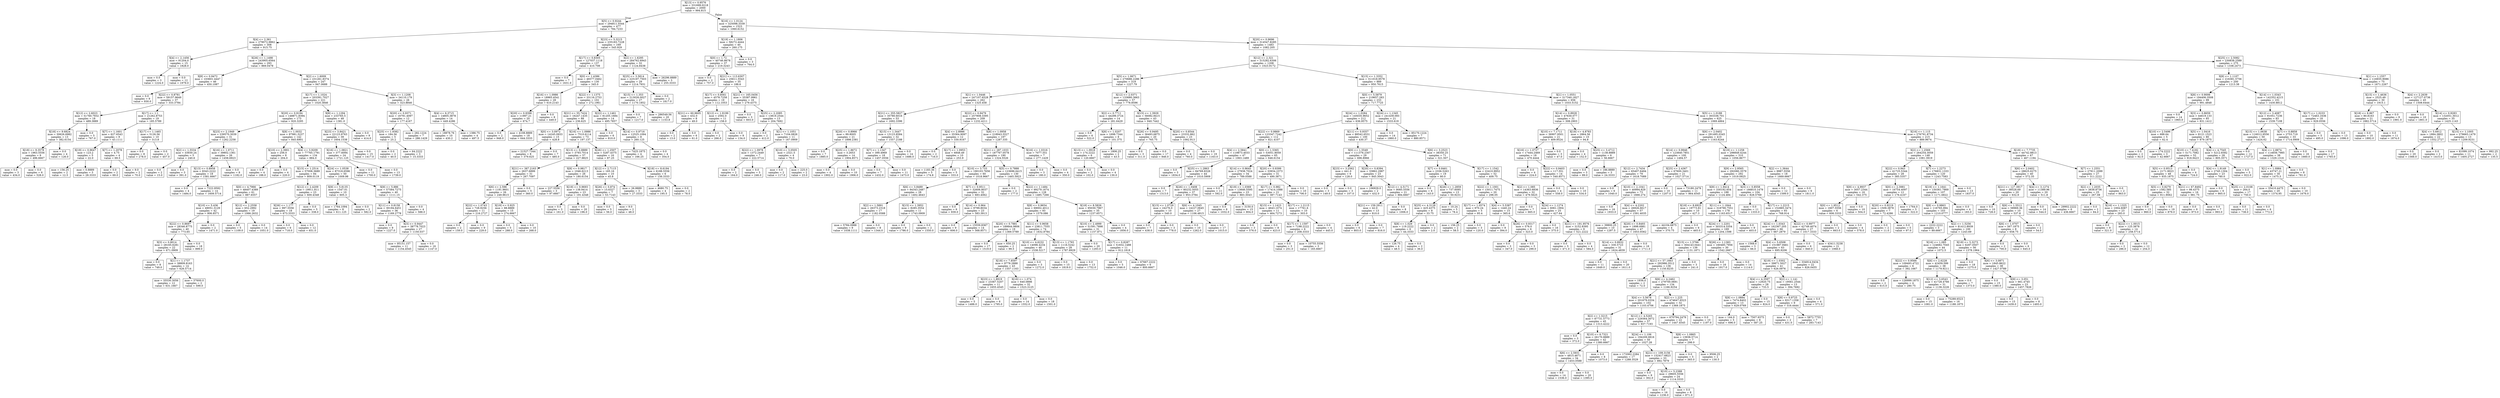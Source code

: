digraph Tree {
node [shape=box] ;
0 [label="X[13] <= 0.9576\nmse = 331699.0218\nsamples = 2000\nvalue = 994.815"] ;
1 [label="X[5] <= 0.9244\nmse = 294811.5544\nsamples = 477\nvalue = 784.7233"] ;
0 -> 1 [labeldistance=2.5, labelangle=45, headlabel="True"] ;
2 [label="X[4] <= 2.361\nmse = 279072.9862\nsamples = 308\nvalue = 915.75"] ;
1 -> 2 ;
3 [label="X[4] <= 2.1456\nmse = 91204.0\nsamples = 15\nvalue = 1828.0"] ;
2 -> 3 ;
4 [label="mse = 0.0\nsamples = 3\nvalue = 1224.0"] ;
3 -> 4 ;
5 [label="mse = 0.0\nsamples = 12\nvalue = 1979.0"] ;
3 -> 5 ;
6 [label="X[26] <= 1.1498\nmse = 243905.6564\nsamples = 293\nvalue = 869.0478"] ;
2 -> 6 ;
7 [label="X[8] <= 0.9472\nmse = 103601.4447\nsamples = 46\nvalue = 450.1087"] ;
6 -> 7 ;
8 [label="mse = 0.0\nsamples = 9\nvalue = 930.0"] ;
7 -> 8 ;
9 [label="X[22] <= 0.8781\nmse = 59157.9649\nsamples = 37\nvalue = 333.3784"] ;
7 -> 9 ;
10 [label="X[12] <= 2.6023\nmse = 51760.7932\nsamples = 18\nvalue = 489.3889"] ;
9 -> 10 ;
11 [label="X[18] <= 9.6824\nmse = 30626.6982\nsamples = 13\nvalue = 382.6154"] ;
10 -> 11 ;
12 [label="X[18] <= 9.3578\nmse = 1963.5556\nsamples = 9\nvalue = 496.6667"] ;
11 -> 12 ;
13 [label="mse = 0.0\nsamples = 3\nvalue = 434.0"] ;
12 -> 13 ;
14 [label="mse = 0.0\nsamples = 6\nvalue = 528.0"] ;
12 -> 14 ;
15 [label="mse = 0.0\nsamples = 4\nvalue = 126.0"] ;
11 -> 15 ;
16 [label="mse = 0.0\nsamples = 5\nvalue = 767.0"] ;
10 -> 16 ;
17 [label="X[17] <= 1.1\nmse = 21262.8753\nsamples = 19\nvalue = 185.5789"] ;
9 -> 17 ;
18 [label="X[7] <= 1.1601\nmse = 627.6543\nsamples = 9\nvalue = 43.1111"] ;
17 -> 18 ;
19 [label="X[19] <= 0.9647\nmse = 123.2\nsamples = 5\nvalue = 22.0"] ;
18 -> 19 ;
20 [label="mse = 156.25\nsamples = 2\nvalue = 12.5"] ;
19 -> 20 ;
21 [label="mse = 0.8889\nsamples = 3\nvalue = 28.3333"] ;
19 -> 21 ;
22 [label="X[7] <= 1.2078\nmse = 4.75\nsamples = 4\nvalue = 69.5"] ;
18 -> 22 ;
23 [label="mse = 0.0\nsamples = 2\nvalue = 69.0"] ;
22 -> 23 ;
24 [label="mse = 9.0\nsamples = 2\nvalue = 70.0"] ;
22 -> 24 ;
25 [label="X[17] <= 1.1465\nmse = 5126.56\nsamples = 10\nvalue = 313.8"] ;
17 -> 25 ;
26 [label="mse = 0.0\nsamples = 8\nvalue = 278.0"] ;
25 -> 26 ;
27 [label="mse = 0.0\nsamples = 2\nvalue = 457.0"] ;
25 -> 27 ;
28 [label="X[2] <= 1.6009\nmse = 231261.8374\nsamples = 247\nvalue = 947.0688"] ;
6 -> 28 ;
29 [label="X[17] <= 1.1024\nmse = 203391.7027\nsamples = 221\nvalue = 1020.3846"] ;
28 -> 29 ;
30 [label="X[20] <= 0.9194\nmse = 148871.8394\nsamples = 173\nvalue = 920.3295"] ;
29 -> 30 ;
31 [label="X[23] <= 2.1949\nmse = 239570.3039\nsamples = 31\nvalue = 1262.2258"] ;
30 -> 31 ;
32 [label="X[2] <= 1.5534\nmse = 33930.24\nsamples = 5\nvalue = 240.6"] ;
31 -> 32 ;
33 [label="mse = 0.0\nsamples = 2\nvalue = 15.0"] ;
32 -> 33 ;
34 [label="mse = 0.0\nsamples = 3\nvalue = 391.0"] ;
32 -> 34 ;
35 [label="X[16] <= 1.0711\nmse = 39802.1361\nsamples = 26\nvalue = 1458.6923"] ;
31 -> 35 ;
36 [label="X[13] <= 0.8958\nmse = 8343.2222\nsamples = 18\nvalue = 1581.6667"] ;
35 -> 36 ;
37 [label="mse = 0.0\nsamples = 4\nvalue = 1484.0"] ;
36 -> 37 ;
38 [label="mse = 7222.9592\nsamples = 14\nvalue = 1609.5714"] ;
36 -> 38 ;
39 [label="mse = 0.0\nsamples = 8\nvalue = 1182.0"] ;
35 -> 39 ;
40 [label="X[8] <= 1.0032\nmse = 97981.5237\nsamples = 142\nvalue = 845.6901"] ;
30 -> 40 ;
41 [label="X[10] <= 2.3901\nmse = 256.0\nsamples = 8\nvalue = 204.0"] ;
40 -> 41 ;
42 [label="mse = 0.0\nsamples = 4\nvalue = 188.0"] ;
41 -> 42 ;
43 [label="mse = 0.0\nsamples = 4\nvalue = 220.0"] ;
41 -> 43 ;
44 [label="X[4] <= 3.9209\nmse = 77765.1791\nsamples = 134\nvalue = 884.0"] ;
40 -> 44 ;
45 [label="X[15] <= 1.2514\nmse = 57008.3689\nsamples = 84\nvalue = 809.0119"] ;
44 -> 45 ;
46 [label="X[0] <= 4.7966\nmse = 48407.4389\nsamples = 61\nvalue = 887.6557"] ;
45 -> 46 ;
47 [label="X[10] <= 5.436\nmse = 49051.3129\nsamples = 42\nvalue = 806.8571"] ;
46 -> 47 ;
48 [label="X[22] <= 0.8697\nmse = 28346.8775\nsamples = 40\nvalue = 773.65"] ;
47 -> 48 ;
49 [label="X[3] <= 0.8014\nmse = 28165.6281\nsamples = 22\nvalue = 671.0909"] ;
48 -> 49 ;
50 [label="mse = 0.0\nsamples = 8\nvalue = 749.0"] ;
49 -> 50 ;
51 [label="X[1] <= 1.1737\nmse = 38809.8163\nsamples = 14\nvalue = 626.5714"] ;
49 -> 51 ;
52 [label="mse = 35530.3056\nsamples = 12\nvalue = 631.1667"] ;
51 -> 52 ;
53 [label="mse = 57600.0\nsamples = 2\nvalue = 599.0"] ;
51 -> 53 ;
54 [label="mse = 0.0\nsamples = 18\nvalue = 899.0"] ;
48 -> 54 ;
55 [label="mse = 0.0\nsamples = 2\nvalue = 1471.0"] ;
47 -> 55 ;
56 [label="X[12] <= 2.2558\nmse = 652.2992\nsamples = 19\nvalue = 1066.2632"] ;
46 -> 56 ;
57 [label="mse = 0.0\nsamples = 5\nvalue = 1109.0"] ;
56 -> 57 ;
58 [label="mse = 0.0\nsamples = 14\nvalue = 1051.0"] ;
56 -> 58 ;
59 [label="X[12] <= 2.4209\nmse = 19911.811\nsamples = 23\nvalue = 600.4348"] ;
45 -> 59 ;
60 [label="X[26] <= 1.177\nmse = 997.5556\nsamples = 18\nvalue = 673.3333"] ;
59 -> 60 ;
61 [label="mse = 0.0\nsamples = 6\nvalue = 718.0"] ;
60 -> 61 ;
62 [label="mse = 0.0\nsamples = 12\nvalue = 651.0"] ;
60 -> 62 ;
63 [label="mse = 0.0\nsamples = 5\nvalue = 338.0"] ;
59 -> 63 ;
64 [label="X[24] <= 1.0538\nmse = 87318.6596\nsamples = 50\nvalue = 1009.98"] ;
44 -> 64 ;
65 [label="X[9] <= 5.8135\nmse = 1547.01\nsamples = 10\nvalue = 605.3"] ;
64 -> 65 ;
66 [label="mse = 1764.1094\nsamples = 8\nvalue = 611.125"] ;
65 -> 66 ;
67 [label="mse = 0.0\nsamples = 2\nvalue = 582.0"] ;
65 -> 67 ;
68 [label="X[9] <= 5.886\nmse = 57584.7275\nsamples = 40\nvalue = 1111.15"] ;
64 -> 68 ;
69 [label="X[11] <= 0.8158\nmse = 30194.6451\nsamples = 36\nvalue = 1169.2778"] ;
68 -> 69 ;
70 [label="mse = 0.0\nsamples = 9\nvalue = 1227.0"] ;
69 -> 70 ;
71 [label="X[3] <= 0.9447\nmse = 38778.7023\nsamples = 27\nvalue = 1150.037"] ;
69 -> 71 ;
72 [label="mse = 95151.157\nsamples = 11\nvalue = 1154.4545"] ;
71 -> 72 ;
73 [label="mse = 0.0\nsamples = 16\nvalue = 1147.0"] ;
71 -> 73 ;
74 [label="mse = 0.0\nsamples = 4\nvalue = 588.0"] ;
68 -> 74 ;
75 [label="X[8] <= 1.1294\nmse = 233765.5\nsamples = 48\nvalue = 1381.0"] ;
29 -> 75 ;
76 [label="X[23] <= 3.8421\nmse = 22123.9763\nsamples = 39\nvalue = 1604.1538"] ;
75 -> 76 ;
77 [label="X[16] <= 1.0821\nmse = 377.6094\nsamples = 24\nvalue = 1721.125"] ;
76 -> 77 ;
78 [label="mse = 0.0\nsamples = 11\nvalue = 1700.0"] ;
77 -> 78 ;
79 [label="mse = 0.0\nsamples = 13\nvalue = 1739.0"] ;
77 -> 79 ;
80 [label="mse = 0.0\nsamples = 15\nvalue = 1417.0"] ;
76 -> 80 ;
81 [label="mse = 0.0\nsamples = 9\nvalue = 414.0"] ;
75 -> 81 ;
82 [label="X[3] <= 1.1208\nmse = 34110.179\nsamples = 26\nvalue = 323.8846"] ;
28 -> 82 ;
83 [label="X[20] <= 0.9371\nmse = 16791.4097\nsamples = 12\nvalue = 177.4167"] ;
82 -> 83 ;
84 [label="X[25] <= 1.9382\nmse = 184.56\nsamples = 5\nvalue = 25.2"] ;
83 -> 84 ;
85 [label="mse = 0.0\nsamples = 2\nvalue = 40.0"] ;
84 -> 85 ;
86 [label="mse = 64.2222\nsamples = 3\nvalue = 15.3333"] ;
84 -> 86 ;
87 [label="mse = 282.1224\nsamples = 7\nvalue = 286.1429"] ;
83 -> 87 ;
88 [label="X[4] <= 6.3715\nmse = 14805.3878\nsamples = 14\nvalue = 449.4286"] ;
82 -> 88 ;
89 [label="mse = 18878.76\nsamples = 10\nvalue = 430.2"] ;
88 -> 89 ;
90 [label="mse = 1386.75\nsamples = 4\nvalue = 497.5"] ;
88 -> 90 ;
91 [label="X[23] <= 5.3215\nmse = 235183.7228\nsamples = 169\nvalue = 545.929"] ;
1 -> 91 ;
92 [label="X[17] <= 0.8305\nmse = 127037.1118\nsamples = 137\nvalue = 410.708"] ;
91 -> 92 ;
93 [label="mse = 0.0\nsamples = 7\nvalue = 1631.0"] ;
92 -> 93 ;
94 [label="X[0] <= 1.4386\nmse = 49377.0462\nsamples = 130\nvalue = 345.0"] ;
92 -> 94 ;
95 [label="X[16] <= 1.0986\nmse = 18965.4541\nsamples = 28\nvalue = 610.2143"] ;
94 -> 95 ;
96 [label="X[20] <= 0.9396\nmse = 11997.21\nsamples = 20\nvalue = 674.7"] ;
95 -> 96 ;
97 [label="mse = 0.0\nsamples = 2\nvalue = 948.0"] ;
96 -> 97 ;
98 [label="mse = 4108.8889\nsamples = 18\nvalue = 644.3333"] ;
96 -> 98 ;
99 [label="mse = 0.0\nsamples = 8\nvalue = 449.0"] ;
95 -> 99 ;
100 [label="X[22] <= 1.1375\nmse = 33116.2753\nsamples = 102\nvalue = 272.1961"] ;
94 -> 100 ;
101 [label="X[21] <= 55.7424\nmse = 16247.1435\nsamples = 88\nvalue = 236.625"] ;
100 -> 101 ;
102 [label="X[0] <= 3.0972\nmse = 14245.0933\nsamples = 15\nvalue = 428.8"] ;
101 -> 102 ;
103 [label="mse = 21527.7344\nsamples = 8\nvalue = 379.625"] ;
102 -> 103 ;
104 [label="mse = 0.0\nsamples = 7\nvalue = 485.0"] ;
102 -> 104 ;
105 [label="X[16] <= 1.0986\nmse = 7510.6114\nsamples = 73\nvalue = 197.137"] ;
101 -> 105 ;
106 [label="X[13] <= 0.8889\nmse = 3793.7014\nsamples = 57\nvalue = 227.9825"] ;
105 -> 106 ;
107 [label="X[21] <= 387.2163\nmse = 2637.6899\nsamples = 31\nvalue = 267.7097"] ;
106 -> 107 ;
108 [label="X[6] <= 2.596\nmse = 1191.9601\nsamples = 26\nvalue = 249.9615"] ;
107 -> 108 ;
109 [label="X[22] <= 1.0743\nmse = 728.9256\nsamples = 11\nvalue = 216.2727"] ;
108 -> 109 ;
110 [label="mse = 0.0\nsamples = 2\nvalue = 159.0"] ;
109 -> 110 ;
111 [label="mse = 0.0\nsamples = 9\nvalue = 229.0"] ;
109 -> 111 ;
112 [label="X[19] <= 0.925\nmse = 88.8889\nsamples = 15\nvalue = 274.6667"] ;
108 -> 112 ;
113 [label="mse = 0.0\nsamples = 5\nvalue = 288.0"] ;
112 -> 113 ;
114 [label="mse = 0.0\nsamples = 10\nvalue = 268.0"] ;
112 -> 114 ;
115 [label="mse = 0.0\nsamples = 5\nvalue = 360.0"] ;
107 -> 115 ;
116 [label="X[8] <= 0.9817\nmse = 1046.6213\nsamples = 26\nvalue = 180.6154"] ;
106 -> 116 ;
117 [label="mse = 227.5556\nsamples = 3\nvalue = 97.6667"] ;
116 -> 117 ;
118 [label="X[19] <= 0.9693\nmse = 138.9414\nsamples = 23\nvalue = 191.4348"] ;
116 -> 118 ;
119 [label="mse = 0.0\nsamples = 3\nvalue = 161.0"] ;
118 -> 119 ;
120 [label="mse = 0.0\nsamples = 20\nvalue = 196.0"] ;
118 -> 120 ;
121 [label="X[26] <= 1.2507\nmse = 5287.4375\nsamples = 16\nvalue = 87.25"] ;
105 -> 121 ;
122 [label="X[12] <= 2.7115\nmse = 165.16\nsamples = 10\nvalue = 45.8"] ;
121 -> 122 ;
123 [label="X[26] <= 0.874\nmse = 15.6327\nsamples = 7\nvalue = 53.7143"] ;
122 -> 123 ;
124 [label="mse = 0.0\nsamples = 5\nvalue = 56.0"] ;
123 -> 124 ;
125 [label="mse = 9.0\nsamples = 2\nvalue = 48.0"] ;
123 -> 125 ;
126 [label="mse = 26.8889\nsamples = 3\nvalue = 27.3333"] ;
122 -> 126 ;
127 [label="X[18] <= 8.6194\nmse = 6188.5556\nsamples = 6\nvalue = 156.3333"] ;
121 -> 127 ;
128 [label="mse = 4680.75\nsamples = 4\nvalue = 195.5"] ;
127 -> 128 ;
129 [label="mse = 0.0\nsamples = 2\nvalue = 78.0"] ;
127 -> 129 ;
130 [label="X[22] <= 1.1461\nmse = 81205.1684\nsamples = 14\nvalue = 495.7857"] ;
100 -> 130 ;
131 [label="mse = 0.0\nsamples = 6\nvalue = 810.0"] ;
130 -> 131 ;
132 [label="X[14] <= 0.9716\nmse = 12525.1094\nsamples = 8\nvalue = 260.125"] ;
130 -> 132 ;
133 [label="mse = 7425.1875\nsamples = 4\nvalue = 166.25"] ;
132 -> 133 ;
134 [label="mse = 0.0\nsamples = 4\nvalue = 354.0"] ;
132 -> 134 ;
135 [label="X[2] <= 1.6295\nmse = 284762.6943\nsamples = 32\nvalue = 1124.8438"] ;
91 -> 135 ;
136 [label="X[25] <= 3.5814\nmse = 225197.7503\nsamples = 29\nvalue = 1214.7931"] ;
135 -> 136 ;
137 [label="X[15] <= 1.353\nmse = 213026.0027\nsamples = 27\nvalue = 1170.1852"] ;
136 -> 137 ;
138 [label="mse = 0.0\nsamples = 7\nvalue = 1217.0"] ;
137 -> 138 ;
139 [label="mse = 286549.56\nsamples = 20\nvalue = 1153.8"] ;
137 -> 139 ;
140 [label="mse = 0.0\nsamples = 2\nvalue = 1817.0"] ;
136 -> 140 ;
141 [label="mse = 26296.8889\nsamples = 3\nvalue = 255.3333"] ;
135 -> 141 ;
142 [label="X[16] <= 1.0124\nmse = 325098.3339\nsamples = 1523\nvalue = 1060.6152"] ;
0 -> 142 [labeldistance=2.5, labelangle=-45, headlabel="False"] ;
143 [label="X[19] <= 1.1806\nmse = 58272.4444\nsamples = 40\nvalue = 260.175"] ;
142 -> 143 ;
144 [label="X[0] <= 1.72\nmse = 40746.8678\nsamples = 37\nvalue = 219.3243"] ;
143 -> 144 ;
145 [label="mse = 0.0\nsamples = 2\nvalue = 757.0"] ;
144 -> 145 ;
146 [label="X[21] <= 113.6307\nmse = 25611.5543\nsamples = 35\nvalue = 188.6"] ;
144 -> 146 ;
147 [label="X[17] <= 0.8561\nmse = 4578.7258\nsamples = 19\nvalue = 112.1053"] ;
146 -> 147 ;
148 [label="X[21] <= 60.9605\nmse = 432.0\nsamples = 8\nvalue = 49.0"] ;
147 -> 148 ;
149 [label="mse = 0.0\nsamples = 2\nvalue = 13.0"] ;
148 -> 149 ;
150 [label="mse = 0.0\nsamples = 6\nvalue = 61.0"] ;
148 -> 150 ;
151 [label="X[12] <= 1.9199\nmse = 2592.0\nsamples = 11\nvalue = 158.0"] ;
147 -> 151 ;
152 [label="mse = 0.0\nsamples = 2\nvalue = 266.0"] ;
151 -> 152 ;
153 [label="mse = 0.0\nsamples = 9\nvalue = 134.0"] ;
151 -> 153 ;
154 [label="X[21] <= 165.0456\nmse = 35387.9961\nsamples = 16\nvalue = 279.4375"] ;
146 -> 154 ;
155 [label="mse = 0.0\nsamples = 3\nvalue = 603.0"] ;
154 -> 155 ;
156 [label="X[25] <= 2.2085\nmse = 13819.2544\nsamples = 13\nvalue = 204.7692"] ;
154 -> 156 ;
157 [label="mse = 0.0\nsamples = 2\nvalue = 412.0"] ;
156 -> 157 ;
158 [label="X[1] <= 1.1051\nmse = 7104.0826\nsamples = 11\nvalue = 167.0909"] ;
156 -> 158 ;
159 [label="X[22] <= 1.0978\nmse = 1372.2449\nsamples = 7\nvalue = 222.5714"] ;
158 -> 159 ;
160 [label="mse = 0.0\nsamples = 2\nvalue = 164.0"] ;
159 -> 160 ;
161 [label="mse = 0.0\nsamples = 5\nvalue = 246.0"] ;
159 -> 161 ;
162 [label="X[10] <= 3.0505\nmse = 2321.5\nsamples = 4\nvalue = 70.0"] ;
158 -> 162 ;
163 [label="mse = 0.0\nsamples = 2\nvalue = 117.0"] ;
162 -> 163 ;
164 [label="mse = 225.0\nsamples = 2\nvalue = 23.0"] ;
162 -> 164 ;
165 [label="mse = 0.0\nsamples = 3\nvalue = 764.0"] ;
143 -> 165 ;
166 [label="X[20] <= 0.9696\nmse = 314547.8285\nsamples = 1483\nvalue = 1082.205"] ;
142 -> 166 ;
167 [label="X[12] <= 2.321\nmse = 315282.6306\nsamples = 1208\nvalue = 1023.9172"] ;
166 -> 167 ;
168 [label="X[5] <= 1.0671\nmse = 270686.2286\nsamples = 319\nvalue = 1227.79"] ;
167 -> 168 ;
169 [label="X[1] <= 1.0446\nmse = 247107.6528\nsamples = 262\nvalue = 1325.458"] ;
168 -> 169 ;
170 [label="X[21] <= 355.5827\nmse = 35780.6016\nsamples = 53\nvalue = 1692.3396"] ;
169 -> 170 ;
171 [label="X[20] <= 0.8966\nmse = 89.8005\nsamples = 21\nvalue = 1898.2381"] ;
170 -> 171 ;
172 [label="mse = 0.0\nsamples = 7\nvalue = 1885.0"] ;
171 -> 172 ;
173 [label="X[25] <= 1.8672\nmse = 3.2653\nsamples = 14\nvalue = 1904.8571"] ;
171 -> 173 ;
174 [label="mse = 0.0\nsamples = 4\nvalue = 1902.0"] ;
173 -> 174 ;
175 [label="mse = 0.0\nsamples = 10\nvalue = 1906.0"] ;
173 -> 175 ;
176 [label="X[15] <= 1.3447\nmse = 13123.8584\nsamples = 32\nvalue = 1557.2188"] ;
170 -> 176 ;
177 [label="X[7] <= 1.1347\nmse = 399.4969\nsamples = 18\nvalue = 1457.0556"] ;
176 -> 177 ;
178 [label="mse = 0.0\nsamples = 7\nvalue = 1432.0"] ;
177 -> 178 ;
179 [label="mse = 0.0\nsamples = 11\nvalue = 1473.0"] ;
177 -> 179 ;
180 [label="mse = 0.0\nsamples = 14\nvalue = 1686.0"] ;
176 -> 180 ;
181 [label="X[22] <= 0.9479\nmse = 257908.3395\nsamples = 209\nvalue = 1232.4211"] ;
169 -> 181 ;
182 [label="X[4] <= 2.8986\nmse = 35364.9097\nsamples = 12\nvalue = 330.9167"] ;
181 -> 182 ;
183 [label="mse = 0.0\nsamples = 2\nvalue = 716.0"] ;
182 -> 183 ;
184 [label="X[17] <= 1.0953\nmse = 6848.49\nsamples = 10\nvalue = 253.9"] ;
182 -> 184 ;
185 [label="mse = 1183.36\nsamples = 5\nvalue = 174.8"] ;
184 -> 185 ;
186 [label="mse = 0.0\nsamples = 5\nvalue = 333.0"] ;
184 -> 186 ;
187 [label="X[8] <= 1.0958\nmse = 218943.5527\nsamples = 197\nvalue = 1287.335"] ;
181 -> 187 ;
188 [label="X[21] <= 287.1033\nmse = 187767.0578\nsamples = 190\nvalue = 1324.5526"] ;
187 -> 188 ;
189 [label="X[10] <= 3.733\nmse = 190103.7656\nsamples = 60\nvalue = 1018.9667"] ;
188 -> 189 ;
190 [label="X[6] <= 3.8489\nmse = 94343.2487\nsamples = 28\nvalue = 1402.4643"] ;
189 -> 190 ;
191 [label="X[2] <= 1.5891\nmse = 26373.2318\nsamples = 17\nvalue = 1182.0588"] ;
190 -> 191 ;
192 [label="mse = 5784.0988\nsamples = 9\nvalue = 1038.1111"] ;
191 -> 192 ;
193 [label="mse = 0.0\nsamples = 8\nvalue = 1344.0"] ;
191 -> 193 ;
194 [label="X[15] <= 1.3952\nmse = 8285.3554\nsamples = 11\nvalue = 1743.0909"] ;
190 -> 194 ;
195 [label="mse = 0.0\nsamples = 9\nvalue = 1786.0"] ;
194 -> 195 ;
196 [label="mse = 0.0\nsamples = 2\nvalue = 1550.0"] ;
194 -> 196 ;
197 [label="X[7] <= 0.9511\nmse = 32606.8037\nsamples = 32\nvalue = 683.4062"] ;
189 -> 197 ;
198 [label="mse = 0.0\nsamples = 9\nvalue = 939.0"] ;
197 -> 198 ;
199 [label="X[14] <= 0.964\nmse = 9799.8034\nsamples = 23\nvalue = 583.3913"] ;
197 -> 199 ;
200 [label="mse = 0.0\nsamples = 9\nvalue = 606.0"] ;
199 -> 200 ;
201 [label="mse = 15559.8367\nsamples = 14\nvalue = 568.8571"] ;
199 -> 201 ;
202 [label="X[5] <= 0.7888\nmse = 123696.6415\nsamples = 130\nvalue = 1465.5923"] ;
188 -> 202 ;
203 [label="mse = 0.0\nsamples = 2\nvalue = 177.0"] ;
202 -> 203 ;
204 [label="X[22] <= 1.1484\nmse = 99279.1674\nsamples = 128\nvalue = 1485.7266"] ;
202 -> 204 ;
205 [label="X[8] <= 0.9654\nmse = 69002.4012\nsamples = 93\nvalue = 1579.086"] ;
204 -> 205 ;
206 [label="X[20] <= 0.7881\nmse = 189844.9806\nsamples = 19\nvalue = 1369.5789"] ;
205 -> 206 ;
207 [label="mse = 0.0\nsamples = 17\nvalue = 1519.0"] ;
206 -> 207 ;
208 [label="mse = 650.25\nsamples = 2\nvalue = 99.5"] ;
206 -> 208 ;
209 [label="X[11] <= 0.9658\nmse = 23811.7555\nsamples = 74\nvalue = 1632.8784"] ;
205 -> 209 ;
210 [label="X[10] <= 4.6232\nmse = 14096.4234\nsamples = 46\nvalue = 1538.5217"] ;
209 -> 210 ;
211 [label="X[18] <= 7.8597\nmse = 9778.2888\nsamples = 43\nvalue = 1557.1163"] ;
210 -> 211 ;
212 [label="X[23] <= 1.8919\nmse = 23367.5207\nsamples = 11\nvalue = 1655.4545"] ;
211 -> 212 ;
213 [label="mse = 0.0\nsamples = 5\nvalue = 1488.0"] ;
212 -> 213 ;
214 [label="mse = 0.0\nsamples = 6\nvalue = 1795.0"] ;
212 -> 214 ;
215 [label="X[16] <= 1.074\nmse = 640.0898\nsamples = 32\nvalue = 1523.3125"] ;
211 -> 215 ;
216 [label="mse = 0.0\nsamples = 14\nvalue = 1552.0"] ;
215 -> 216 ;
217 [label="mse = 0.0\nsamples = 18\nvalue = 1501.0"] ;
215 -> 217 ;
218 [label="mse = 0.0\nsamples = 3\nvalue = 1272.0"] ;
210 -> 218 ;
219 [label="X[13] <= 1.1793\nmse = 1116.5242\nsamples = 28\nvalue = 1787.8929"] ;
209 -> 219 ;
220 [label="mse = 0.0\nsamples = 15\nvalue = 1819.0"] ;
219 -> 220 ;
221 [label="mse = 0.0\nsamples = 13\nvalue = 1752.0"] ;
219 -> 221 ;
222 [label="X[18] <= 8.5826\nmse = 95030.7967\nsamples = 35\nvalue = 1237.6571"] ;
204 -> 222 ;
223 [label="X[10] <= 2.4999\nmse = 51591.7898\nsamples = 31\nvalue = 1157.871"] ;
222 -> 223 ;
224 [label="mse = 0.0\nsamples = 20\nvalue = 1293.0"] ;
223 -> 224 ;
225 [label="X[17] <= 0.8287\nmse = 51832.1488\nsamples = 11\nvalue = 912.1818"] ;
223 -> 225 ;
226 [label="mse = 0.0\nsamples = 5\nvalue = 1046.0"] ;
225 -> 226 ;
227 [label="mse = 67667.2222\nsamples = 6\nvalue = 800.6667"] ;
225 -> 227 ;
228 [label="mse = 0.0\nsamples = 4\nvalue = 1856.0"] ;
222 -> 228 ;
229 [label="X[16] <= 1.0316\nmse = 7077.551\nsamples = 7\nvalue = 277.1429"] ;
187 -> 229 ;
230 [label="mse = 0.0\nsamples = 3\nvalue = 180.0"] ;
229 -> 230 ;
231 [label="mse = 0.0\nsamples = 4\nvalue = 350.0"] ;
229 -> 231 ;
232 [label="X[12] <= 2.0371\nmse = 133680.3663\nsamples = 57\nvalue = 778.8596"] ;
168 -> 232 ;
233 [label="X[2] <= 0.7711\nmse = 44299.3724\nsamples = 14\nvalue = 281.6429"] ;
232 -> 233 ;
234 [label="mse = 0.0\nsamples = 6\nvalue = 522.0"] ;
233 -> 234 ;
235 [label="X[8] <= 1.0207\nmse = 1698.7344\nsamples = 8\nvalue = 101.375"] ;
233 -> 235 ;
236 [label="X[13] <= 1.0918\nmse = 174.2222\nsamples = 6\nvalue = 120.6667"] ;
235 -> 236 ;
237 [label="mse = 0.0\nsamples = 2\nvalue = 102.0"] ;
236 -> 237 ;
238 [label="mse = 0.0\nsamples = 4\nvalue = 130.0"] ;
236 -> 238 ;
239 [label="mse = 1806.25\nsamples = 2\nvalue = 43.5"] ;
235 -> 239 ;
240 [label="X[15] <= 1.3929\nmse = 56082.8415\nsamples = 43\nvalue = 940.7442"] ;
232 -> 240 ;
241 [label="X[26] <= 0.9495\nmse = 36493.6875\nsamples = 20\nvalue = 765.75"] ;
240 -> 241 ;
242 [label="mse = 0.0\nsamples = 3\nvalue = 311.0"] ;
241 -> 242 ;
243 [label="mse = 0.0\nsamples = 17\nvalue = 846.0"] ;
241 -> 243 ;
244 [label="X[20] <= 0.8544\nmse = 23332.862\nsamples = 23\nvalue = 1092.913"] ;
240 -> 244 ;
245 [label="mse = 0.0\nsamples = 4\nvalue = 760.0"] ;
244 -> 245 ;
246 [label="mse = 0.0\nsamples = 19\nvalue = 1163.0"] ;
244 -> 246 ;
247 [label="X[15] <= 1.3352\nmse = 311018.9578\nsamples = 889\nvalue = 950.7615"] ;
167 -> 247 ;
248 [label="X[0] <= 5.5879\nmse = 219657.283\nsamples = 233\nvalue = 717.7725"] ;
247 -> 248 ;
249 [label="X[24] <= 1.0284\nmse = 145035.9652\nsamples = 212\nvalue = 636.9575"] ;
248 -> 249 ;
250 [label="X[22] <= 0.9869\nmse = 123347.7242\nsamples = 112\nvalue = 821.4107"] ;
249 -> 250 ;
251 [label="X[4] <= 2.5841\nmse = 119873.4033\nsamples = 47\nvalue = 1063.1489"] ;
250 -> 251 ;
252 [label="mse = 0.0\nsamples = 3\nvalue = 1834.0"] ;
251 -> 252 ;
253 [label="X[25] <= 1.2863\nmse = 84769.8326\nsamples = 44\nvalue = 1010.5909"] ;
251 -> 253 ;
254 [label="mse = 0.0\nsamples = 7\nvalue = 1313.0"] ;
253 -> 254 ;
255 [label="X[26] <= 1.0408\nmse = 80232.5055\nsamples = 37\nvalue = 953.3784"] ;
253 -> 255 ;
256 [label="X[15] <= 1.0729\nmse = 24276.0\nsamples = 10\nvalue = 540.0"] ;
255 -> 256 ;
257 [label="mse = 0.0\nsamples = 7\nvalue = 438.0"] ;
256 -> 257 ;
258 [label="mse = 0.0\nsamples = 3\nvalue = 778.0"] ;
256 -> 258 ;
259 [label="X[6] <= 4.1045\nmse = 14227.0645\nsamples = 27\nvalue = 1106.4815"] ;
255 -> 259 ;
260 [label="mse = 0.0\nsamples = 10\nvalue = 1262.0"] ;
259 -> 260 ;
261 [label="mse = 0.0\nsamples = 17\nvalue = 1015.0"] ;
259 -> 261 ;
262 [label="X[0] <= 1.5365\nmse = 53051.8059\nsamples = 65\nvalue = 646.6154"] ;
250 -> 262 ;
263 [label="X[14] <= 0.9645\nmse = 27938.7024\nsamples = 34\nvalue = 789.0588"] ;
262 -> 263 ;
264 [label="mse = 0.0\nsamples = 11\nvalue = 592.0"] ;
263 -> 264 ;
265 [label="X[19] <= 1.0369\nmse = 13846.5595\nsamples = 23\nvalue = 883.3043"] ;
263 -> 265 ;
266 [label="mse = 0.0\nsamples = 8\nvalue = 1032.0"] ;
265 -> 266 ;
267 [label="mse = 3150.0\nsamples = 15\nvalue = 804.0"] ;
265 -> 267 ;
268 [label="X[20] <= 0.9399\nmse = 33934.2373\nsamples = 31\nvalue = 490.3871"] ;
262 -> 268 ;
269 [label="X[17] <= 0.982\nmse = 17414.1088\nsamples = 21\nvalue = 387.7143"] ;
268 -> 269 ;
270 [label="X[15] <= 1.1423\nmse = 4643.1074\nsamples = 11\nvalue = 464.7273"] ;
269 -> 270 ;
271 [label="mse = 0.0\nsamples = 3\nvalue = 576.0"] ;
270 -> 271 ;
272 [label="mse = 0.0\nsamples = 8\nvalue = 423.0"] ;
270 -> 272 ;
273 [label="X[17] <= 1.2115\nmse = 17761.6\nsamples = 10\nvalue = 303.0"] ;
269 -> 273 ;
274 [label="X[17] <= 1.1597\nmse = 7198.2222\nsamples = 6\nvalue = 208.3333"] ;
273 -> 274 ;
275 [label="mse = 0.0\nsamples = 3\nvalue = 251.0"] ;
274 -> 275 ;
276 [label="mse = 10755.5556\nsamples = 3\nvalue = 165.6667"] ;
274 -> 276 ;
277 [label="mse = 0.0\nsamples = 4\nvalue = 445.0"] ;
273 -> 277 ;
278 [label="mse = 0.0\nsamples = 10\nvalue = 706.0"] ;
268 -> 278 ;
279 [label="X[11] <= 0.9357\nmse = 88542.6531\nsamples = 100\nvalue = 430.37"] ;
249 -> 279 ;
280 [label="X[0] <= 1.5549\nmse = 111376.2307\nsamples = 29\nvalue = 696.8966"] ;
279 -> 280 ;
281 [label="X[23] <= 3.2562\nmse = 441.0\nsamples = 6\nvalue = 128.0"] ;
280 -> 281 ;
282 [label="mse = 0.0\nsamples = 3\nvalue = 149.0"] ;
281 -> 282 ;
283 [label="mse = 0.0\nsamples = 3\nvalue = 107.0"] ;
281 -> 283 ;
284 [label="X[20] <= 0.8394\nmse = 33862.2987\nsamples = 23\nvalue = 845.3043"] ;
280 -> 284 ;
285 [label="mse = 106929.0\nsamples = 2\nvalue = 432.0"] ;
284 -> 285 ;
286 [label="X[12] <= 4.5171\nmse = 9085.5556\nsamples = 21\nvalue = 884.6667"] ;
284 -> 286 ;
287 [label="X[21] <= 159.2911\nmse = 42.0\nsamples = 13\nvalue = 810.0"] ;
286 -> 287 ;
288 [label="mse = 0.0\nsamples = 6\nvalue = 803.0"] ;
287 -> 288 ;
289 [label="mse = 0.0\nsamples = 7\nvalue = 816.0"] ;
287 -> 289 ;
290 [label="mse = 0.0\nsamples = 8\nvalue = 1006.0"] ;
286 -> 290 ;
291 [label="X[6] <= 3.2523\nmse = 38350.25\nsamples = 71\nvalue = 321.507"] ;
279 -> 291 ;
292 [label="X[7] <= 0.8461\nmse = 2336.5263\nsamples = 19\nvalue = 80.0"] ;
291 -> 292 ;
293 [label="mse = 0.0\nsamples = 6\nvalue = 143.0"] ;
292 -> 293 ;
294 [label="X[26] <= 1.2859\nmse = 737.6095\nsamples = 13\nvalue = 50.9231"] ;
292 -> 294 ;
295 [label="X[25] <= 4.3128\nmse = 425.4375\nsamples = 8\nvalue = 33.75"] ;
294 -> 295 ;
296 [label="X[8] <= 1.029\nmse = 119.2222\nsamples = 6\nvalue = 44.3333"] ;
295 -> 296 ;
297 [label="mse = 126.75\nsamples = 4\nvalue = 48.5"] ;
296 -> 297 ;
298 [label="mse = 0.0\nsamples = 2\nvalue = 36.0"] ;
296 -> 298 ;
299 [label="mse = 0.0\nsamples = 2\nvalue = 2.0"] ;
295 -> 299 ;
300 [label="mse = 10.24\nsamples = 5\nvalue = 78.4"] ;
294 -> 300 ;
301 [label="X[17] <= 1.1542\nmse = 22410.9952\nsamples = 52\nvalue = 409.75"] ;
291 -> 301 ;
302 [label="X[22] <= 1.1001\nmse = 15011.7475\nsamples = 20\nvalue = 298.05"] ;
301 -> 302 ;
303 [label="X[17] <= 1.0574\nmse = 970.24\nsamples = 5\nvalue = 95.4"] ;
302 -> 303 ;
304 [label="mse = 156.25\nsamples = 2\nvalue = 58.5"] ;
303 -> 304 ;
305 [label="mse = 0.0\nsamples = 3\nvalue = 120.0"] ;
303 -> 305 ;
306 [label="X[4] <= 5.5387\nmse = 1440.24\nsamples = 15\nvalue = 365.6"] ;
302 -> 306 ;
307 [label="mse = 0.0\nsamples = 9\nvalue = 394.0"] ;
306 -> 307 ;
308 [label="X[26] <= 0.9317\nmse = 576.0\nsamples = 6\nvalue = 323.0"] ;
306 -> 308 ;
309 [label="mse = 0.0\nsamples = 3\nvalue = 347.0"] ;
308 -> 309 ;
310 [label="mse = 0.0\nsamples = 3\nvalue = 299.0"] ;
308 -> 310 ;
311 [label="X[2] <= 1.085\nmse = 14363.6836\nsamples = 32\nvalue = 479.5625"] ;
301 -> 311 ;
312 [label="mse = 0.0\nsamples = 7\nvalue = 665.0"] ;
311 -> 312 ;
313 [label="X[24] <= 1.1274\nmse = 6061.1904\nsamples = 25\nvalue = 427.64"] ;
311 -> 313 ;
314 [label="mse = 0.0\nsamples = 16\nvalue = 375.0"] ;
313 -> 314 ;
315 [label="X[21] <= 191.9576\nmse = 3152.8395\nsamples = 9\nvalue = 521.2222"] ;
313 -> 315 ;
316 [label="mse = 0.0\nsamples = 5\nvalue = 471.0"] ;
315 -> 316 ;
317 [label="mse = 0.0\nsamples = 4\nvalue = 584.0"] ;
315 -> 317 ;
318 [label="X[24] <= 1.1345\nmse = 241439.093\nsamples = 21\nvalue = 1533.619"] ;
248 -> 318 ;
319 [label="mse = 0.0\nsamples = 14\nvalue = 1860.0"] ;
318 -> 319 ;
320 [label="mse = 85170.1224\nsamples = 7\nvalue = 880.8571"] ;
318 -> 320 ;
321 [label="X[1] <= 1.0551\nmse = 317340.1827\nsamples = 656\nvalue = 1033.5152"] ;
247 -> 321 ;
322 [label="X[14] <= 0.8928\nmse = 47630.077\nsamples = 31\nvalue = 308.2903"] ;
321 -> 322 ;
323 [label="X[10] <= 7.1711\nmse = 36907.9501\nsamples = 21\nvalue = 409.9524"] ;
322 -> 323 ;
324 [label="X[16] <= 1.0727\nmse = 17444.2469\nsamples = 18\nvalue = 470.4444"] ;
323 -> 324 ;
325 [label="mse = 0.0\nsamples = 4\nvalue = 224.0"] ;
324 -> 325 ;
326 [label="X[22] <= 0.9403\nmse = 117.551\nsamples = 14\nvalue = 540.8571"] ;
324 -> 326 ;
327 [label="mse = 0.0\nsamples = 4\nvalue = 558.0"] ;
326 -> 327 ;
328 [label="mse = 0.0\nsamples = 10\nvalue = 534.0"] ;
326 -> 328 ;
329 [label="mse = 0.0\nsamples = 3\nvalue = 47.0"] ;
323 -> 329 ;
330 [label="X[18] <= 4.8783\nmse = 2864.56\nsamples = 10\nvalue = 94.8"] ;
322 -> 330 ;
331 [label="mse = 0.0\nsamples = 4\nvalue = 152.0"] ;
330 -> 331 ;
332 [label="X[25] <= 3.4712\nmse = 1138.8889\nsamples = 6\nvalue = 56.6667"] ;
330 -> 332 ;
333 [label="mse = 0.0\nsamples = 3\nvalue = 89.0"] ;
332 -> 333 ;
334 [label="mse = 186.8889\nsamples = 3\nvalue = 24.3333"] ;
332 -> 334 ;
335 [label="X[5] <= 1.0188\nmse = 303336.701\nsamples = 625\nvalue = 1069.4864"] ;
321 -> 335 ;
336 [label="X[6] <= 2.0402\nmse = 291495.0345\nsamples = 410\nvalue = 1163.6244"] ;
335 -> 336 ;
337 [label="X[14] <= 0.9946\nmse = 123840.7851\nsamples = 100\nvalue = 1494.57"] ;
336 -> 337 ;
338 [label="X[12] <= 2.7434\nmse = 65407.6494\nsamples = 79\nvalue = 1618.7089"] ;
337 -> 338 ;
339 [label="mse = 0.0\nsamples = 6\nvalue = 1040.0"] ;
338 -> 339 ;
340 [label="X[10] <= 2.1041\nmse = 40994.829\nsamples = 73\nvalue = 1666.274"] ;
338 -> 340 ;
341 [label="mse = 0.0\nsamples = 16\nvalue = 1933.0"] ;
340 -> 341 ;
342 [label="X[4] <= 4.2202\nmse = 26926.6617\nsamples = 57\nvalue = 1591.4035"] ;
340 -> 342 ;
343 [label="mse = 39800.25\nsamples = 10\nvalue = 1297.5"] ;
342 -> 343 ;
344 [label="X[20] <= 0.8493\nmse = 1898.6981\nsamples = 47\nvalue = 1653.9362"] ;
342 -> 344 ;
345 [label="X[14] <= 0.8932\nmse = 330.5723\nsamples = 31\nvalue = 1624.4839"] ;
344 -> 345 ;
346 [label="mse = 0.0\nsamples = 11\nvalue = 1649.0"] ;
345 -> 346 ;
347 [label="mse = 0.0\nsamples = 20\nvalue = 1611.0"] ;
345 -> 347 ;
348 [label="mse = 0.0\nsamples = 16\nvalue = 1711.0"] ;
344 -> 348 ;
349 [label="X[25] <= 2.4367\nmse = 67600.3401\nsamples = 21\nvalue = 1027.5714"] ;
337 -> 349 ;
350 [label="mse = 0.0\nsamples = 10\nvalue = 1207.0"] ;
349 -> 350 ;
351 [label="mse = 73180.2479\nsamples = 11\nvalue = 864.4545"] ;
349 -> 351 ;
352 [label="X[19] <= 1.1258\nmse = 298849.4244\nsamples = 310\nvalue = 1056.8677"] ;
336 -> 352 ;
353 [label="X[9] <= 2.9565\nmse = 292080.3579\nsamples = 292\nvalue = 1019.0925"] ;
352 -> 353 ;
354 [label="X[9] <= 1.9414\nmse = 330192.654\nsamples = 188\nvalue = 1124.484"] ;
353 -> 354 ;
355 [label="X[18] <= 8.6925\nmse = 19773.81\nsamples = 10\nvalue = 427.3"] ;
354 -> 355 ;
356 [label="mse = 44104.6875\nsamples = 4\nvalue = 370.75"] ;
355 -> 356 ;
357 [label="mse = 0.0\nsamples = 6\nvalue = 465.0"] ;
355 -> 357 ;
358 [label="X[11] <= 1.1844\nmse = 318790.7551\nsamples = 178\nvalue = 1163.6517"] ;
354 -> 358 ;
359 [label="X[24] <= 1.2201\nmse = 303314.3354\nsamples = 169\nvalue = 1204.1598"] ;
358 -> 359 ;
360 [label="X[15] <= 1.5766\nmse = 304143.0441\nsamples = 139\nvalue = 1131.1871"] ;
359 -> 360 ;
361 [label="X[21] <= 57.1663\nmse = 292986.3512\nsamples = 136\nvalue = 1150.8235"] ;
360 -> 361 ;
362 [label="mse = 1936.0\nsamples = 2\nvalue = 72.0"] ;
361 -> 362 ;
363 [label="X[6] <= 4.2462\nmse = 279700.0691\nsamples = 134\nvalue = 1166.9254"] ;
361 -> 363 ;
364 [label="X[4] <= 3.5678\nmse = 201679.0334\nsamples = 102\nvalue = 1103.4706"] ;
363 -> 364 ;
365 [label="X[2] <= 1.3215\nmse = 87731.5773\nsamples = 45\nvalue = 1313.4222"] ;
364 -> 365 ;
366 [label="mse = 0.0\nsamples = 3\nvalue = 372.0"] ;
365 -> 366 ;
367 [label="X[10] <= 6.7321\nmse = 26170.8889\nsamples = 42\nvalue = 1380.6667"] ;
365 -> 367 ;
368 [label="X[6] <= 2.5931\nmse = 4815.4671\nsamples = 34\nvalue = 1453.0588"] ;
367 -> 368 ;
369 [label="mse = 0.0\nsamples = 14\nvalue = 1536.0"] ;
368 -> 369 ;
370 [label="mse = 0.0\nsamples = 20\nvalue = 1395.0"] ;
368 -> 370 ;
371 [label="mse = 0.0\nsamples = 8\nvalue = 1073.0"] ;
367 -> 371 ;
372 [label="X[12] <= 4.5265\nmse = 229364.3072\nsamples = 57\nvalue = 937.7193"] ;
364 -> 372 ;
373 [label="X[24] <= 1.106\nmse = 194209.0816\nsamples = 50\nvalue = 1027.28"] ;
372 -> 373 ;
374 [label="mse = 172062.2284\nsamples = 17\nvalue = 1288.3529"] ;
373 -> 374 ;
375 [label="X[21] <= 109.3156\nmse = 152417.6823\nsamples = 33\nvalue = 892.7879"] ;
373 -> 375 ;
376 [label="mse = 0.0\nsamples = 9\nvalue = 302.0"] ;
375 -> 376 ;
377 [label="X[10] <= 5.2388\nmse = 29605.5556\nsamples = 24\nvalue = 1114.3333"] ;
375 -> 377 ;
378 [label="mse = 0.0\nsamples = 16\nvalue = 1236.0"] ;
377 -> 378 ;
379 [label="mse = 0.0\nsamples = 8\nvalue = 871.0"] ;
377 -> 379 ;
380 [label="X[8] <= 1.0865\nmse = 13938.5714\nsamples = 7\nvalue = 298.0"] ;
372 -> 380 ;
381 [label="mse = 0.0\nsamples = 5\nvalue = 365.0"] ;
380 -> 381 ;
382 [label="mse = 9506.25\nsamples = 2\nvalue = 130.5"] ;
380 -> 382 ;
383 [label="X[2] <= 1.225\nmse = 474647.6523\nsamples = 32\nvalue = 1369.1875"] ;
363 -> 383 ;
384 [label="mse = 670794.2479\nsamples = 22\nvalue = 1447.4545"] ;
383 -> 384 ;
385 [label="mse = 0.0\nsamples = 10\nvalue = 1197.0"] ;
383 -> 385 ;
386 [label="mse = 0.0\nsamples = 3\nvalue = 241.0"] ;
360 -> 386 ;
387 [label="X[26] <= 1.1383\nmse = 160485.7956\nsamples = 30\nvalue = 1542.2667"] ;
359 -> 387 ;
388 [label="mse = 0.0\nsamples = 16\nvalue = 1917.0"] ;
387 -> 388 ;
389 [label="mse = 0.0\nsamples = 14\nvalue = 1114.0"] ;
387 -> 389 ;
390 [label="mse = 0.0\nsamples = 9\nvalue = 403.0"] ;
358 -> 390 ;
391 [label="X[3] <= 0.8558\nmse = 166810.1479\nsamples = 104\nvalue = 828.5769"] ;
353 -> 391 ;
392 [label="mse = 0.0\nsamples = 11\nvalue = 1333.0"] ;
391 -> 392 ;
393 [label="X[17] <= 1.2215\nmse = 152885.3474\nsamples = 93\nvalue = 768.914"] ;
391 -> 393 ;
394 [label="X[24] <= 1.0343\nmse = 162367.205\nsamples = 66\nvalue = 667.2879"] ;
393 -> 394 ;
395 [label="mse = 1568.0\nsamples = 3\nvalue = 66.0"] ;
394 -> 395 ;
396 [label="X[4] <= 5.6508\nmse = 151987.9461\nsamples = 63\nvalue = 695.9206"] ;
394 -> 396 ;
397 [label="X[19] <= 1.0302\nmse = 39871.5027\nsamples = 41\nvalue = 626.0976"] ;
396 -> 397 ;
398 [label="X[4] <= 4.3597\nmse = 12920.75\nsamples = 28\nvalue = 733.5"] ;
397 -> 398 ;
399 [label="X[8] <= 1.0884\nmse = 7474.8402\nsamples = 13\nvalue = 629.0769"] ;
398 -> 399 ;
400 [label="mse = 144.0\nsamples = 5\nvalue = 696.0"] ;
399 -> 400 ;
401 [label="mse = 7507.9375\nsamples = 8\nvalue = 587.25"] ;
399 -> 401 ;
402 [label="mse = 0.0\nsamples = 15\nvalue = 824.0"] ;
398 -> 402 ;
403 [label="X[2] <= 1.141\nmse = 19561.2544\nsamples = 13\nvalue = 394.7692"] ;
397 -> 403 ;
404 [label="X[8] <= 0.9725\nmse = 8317.1358\nsamples = 9\nvalue = 316.4444"] ;
403 -> 404 ;
405 [label="mse = 0.0\nsamples = 2\nvalue = 431.0"] ;
404 -> 405 ;
406 [label="mse = 5872.7755\nsamples = 7\nvalue = 283.7143"] ;
404 -> 406 ;
407 [label="mse = 0.0\nsamples = 4\nvalue = 571.0"] ;
403 -> 407 ;
408 [label="mse = 334914.0434\nsamples = 22\nvalue = 826.0455"] ;
396 -> 408 ;
409 [label="X[22] <= 0.9977\nmse = 42749.4074\nsamples = 27\nvalue = 1017.3333"] ;
393 -> 409 ;
410 [label="mse = 0.0\nsamples = 6\nvalue = 840.0"] ;
409 -> 410 ;
411 [label="mse = 43411.5238\nsamples = 21\nvalue = 1068.0"] ;
409 -> 411 ;
412 [label="X[2] <= 1.3644\nmse = 9987.5556\nsamples = 18\nvalue = 1669.6667"] ;
352 -> 412 ;
413 [label="mse = 0.0\nsamples = 12\nvalue = 1599.0"] ;
412 -> 413 ;
414 [label="mse = 0.0\nsamples = 6\nvalue = 1811.0"] ;
412 -> 414 ;
415 [label="X[16] <= 1.115\nmse = 276791.8734\nsamples = 215\nvalue = 889.9674"] ;
335 -> 415 ;
416 [label="X[2] <= 1.2569\nmse = 264254.3059\nsamples = 148\nvalue = 1081.3919"] ;
415 -> 416 ;
417 [label="X[22] <= 0.943\nmse = 41725.5344\nsamples = 28\nvalue = 385.5357"] ;
416 -> 417 ;
418 [label="X[9] <= 4.9937\nmse = 3057.2344\nsamples = 16\nvalue = 542.375"] ;
417 -> 418 ;
419 [label="X[0] <= 1.9512\nmse = 1607.5556\nsamples = 6\nvalue = 606.3333"] ;
418 -> 419 ;
420 [label="mse = 0.0\nsamples = 2\nvalue = 663.0"] ;
419 -> 420 ;
421 [label="mse = 3.0\nsamples = 4\nvalue = 578.0"] ;
419 -> 421 ;
422 [label="mse = 0.0\nsamples = 10\nvalue = 504.0"] ;
418 -> 422 ;
423 [label="X[0] <= 2.3981\nmse = 16754.4097\nsamples = 12\nvalue = 176.4167"] ;
417 -> 423 ;
424 [label="X[20] <= 0.9219\nmse = 1509.3878\nsamples = 7\nvalue = 72.4286"] ;
423 -> 424 ;
425 [label="mse = 0.0\nsamples = 2\nvalue = 11.0"] ;
424 -> 425 ;
426 [label="mse = 0.0\nsamples = 5\nvalue = 97.0"] ;
424 -> 426 ;
427 [label="mse = 1764.0\nsamples = 5\nvalue = 322.0"] ;
423 -> 427 ;
428 [label="X[7] <= 1.2273\nmse = 176831.1333\nsamples = 120\nvalue = 1243.7583"] ;
416 -> 428 ;
429 [label="X[19] <= 1.1641\nmse = 150361.7869\nsamples = 107\nvalue = 1171.6822"] ;
428 -> 429 ;
430 [label="X[8] <= 0.9863\nmse = 116765.994\nsamples = 103\nvalue = 1210.0777"] ;
429 -> 430 ;
431 [label="mse = 2222.2222\nsamples = 3\nvalue = 89.6667"] ;
430 -> 431 ;
432 [label="X[2] <= 1.5256\nmse = 81412.8939\nsamples = 100\nvalue = 1243.69"] ;
430 -> 432 ;
433 [label="X[16] <= 1.085\nmse = 124682.7045\nsamples = 44\nvalue = 1072.5"] ;
432 -> 433 ;
434 [label="X[22] <= 0.9566\nmse = 109493.4722\nsamples = 6\nvalue = 392.1667"] ;
433 -> 434 ;
435 [label="mse = 0.0\nsamples = 2\nvalue = 615.0"] ;
434 -> 435 ;
436 [label="mse = 126999.1875\nsamples = 4\nvalue = 280.75"] ;
434 -> 436 ;
437 [label="X[6] <= 2.6228\nmse = 42459.599\nsamples = 38\nvalue = 1179.9211"] ;
433 -> 437 ;
438 [label="X[12] <= 3.6543\nmse = 41728.4766\nsamples = 31\nvalue = 1136.3226"] ;
437 -> 438 ;
439 [label="mse = 0.0\nsamples = 15\nvalue = 1081.0"] ;
438 -> 439 ;
440 [label="mse = 75289.6523\nsamples = 16\nvalue = 1188.1875"] ;
438 -> 440 ;
441 [label="mse = 0.0\nsamples = 7\nvalue = 1373.0"] ;
437 -> 441 ;
442 [label="X[18] <= 5.3273\nmse = 6297.0507\nsamples = 56\nvalue = 1378.1964"] ;
432 -> 442 ;
443 [label="mse = 0.0\nsamples = 18\nvalue = 1275.0"] ;
442 -> 443 ;
444 [label="X[6] <= 3.0871\nmse = 1845.8622\nsamples = 38\nvalue = 1427.0789"] ;
442 -> 444 ;
445 [label="mse = 0.0\nsamples = 15\nvalue = 1380.0"] ;
444 -> 445 ;
446 [label="X[9] <= 3.051\nmse = 661.4745\nsamples = 23\nvalue = 1457.7826"] ;
444 -> 446 ;
447 [label="mse = 0.0\nsamples = 15\nvalue = 1439.0"] ;
446 -> 447 ;
448 [label="mse = 0.0\nsamples = 8\nvalue = 1493.0"] ;
446 -> 448 ;
449 [label="mse = 0.0\nsamples = 4\nvalue = 183.0"] ;
429 -> 449 ;
450 [label="mse = 0.0\nsamples = 13\nvalue = 1837.0"] ;
428 -> 450 ;
451 [label="X[18] <= 7.7735\nmse = 44742.8813\nsamples = 67\nvalue = 467.1194"] ;
415 -> 451 ;
452 [label="X[6] <= 2.0402\nmse = 28625.6275\nsamples = 40\nvalue = 572.35"] ;
451 -> 452 ;
453 [label="X[21] <= 127.3917\nmse = 38528.69\nsamples = 20\nvalue = 632.9"] ;
452 -> 453 ;
454 [label="mse = 0.0\nsamples = 10\nvalue = 728.0"] ;
453 -> 454 ;
455 [label="X[6] <= 1.5512\nmse = 58969.36\nsamples = 10\nvalue = 537.8"] ;
453 -> 455 ;
456 [label="X[6] <= 1.0707\nmse = 567.1875\nsamples = 8\nvalue = 658.75"] ;
455 -> 456 ;
457 [label="mse = 0.0\nsamples = 2\nvalue = 700.0"] ;
456 -> 457 ;
458 [label="mse = 0.0\nsamples = 6\nvalue = 645.0"] ;
456 -> 458 ;
459 [label="mse = 0.0\nsamples = 2\nvalue = 54.0"] ;
455 -> 459 ;
460 [label="X[4] <= 3.1274\nmse = 11389.96\nsamples = 20\nvalue = 511.8"] ;
452 -> 460 ;
461 [label="mse = 0.0\nsamples = 14\nvalue = 544.0"] ;
460 -> 461 ;
462 [label="mse = 29902.2222\nsamples = 6\nvalue = 436.6667"] ;
460 -> 462 ;
463 [label="X[7] <= 1.2551\nmse = 27911.2099\nsamples = 27\nvalue = 311.2222"] ;
451 -> 463 ;
464 [label="X[2] <= 1.2035\nmse = 3838.8736\nsamples = 25\nvalue = 267.08"] ;
463 -> 464 ;
465 [label="mse = 0.0\nsamples = 2\nvalue = 84.0"] ;
464 -> 465 ;
466 [label="X[16] <= 1.1325\nmse = 1004.6087\nsamples = 23\nvalue = 283.0"] ;
464 -> 466 ;
467 [label="mse = 0.0\nsamples = 9\nvalue = 321.0"] ;
466 -> 467 ;
468 [label="X[22] <= 1.0015\nmse = 125.3878\nsamples = 14\nvalue = 258.5714"] ;
466 -> 468 ;
469 [label="mse = 0.0\nsamples = 2\nvalue = 286.0"] ;
468 -> 469 ;
470 [label="mse = 0.0\nsamples = 12\nvalue = 254.0"] ;
468 -> 470 ;
471 [label="mse = 0.0\nsamples = 2\nvalue = 863.0"] ;
463 -> 471 ;
472 [label="X[25] <= 2.5082\nmse = 230838.2589\nsamples = 275\nvalue = 1338.2473"] ;
166 -> 472 ;
473 [label="X[8] <= 1.1107\nmse = 216381.5756\nsamples = 200\nvalue = 1213.38"] ;
472 -> 473 ;
474 [label="X[8] <= 0.9006\nmse = 194406.3508\nsamples = 99\nvalue = 991.4848"] ;
473 -> 474 ;
475 [label="mse = 0.0\nsamples = 14\nvalue = 1965.0"] ;
474 -> 475 ;
476 [label="X[3] <= 0.8659\nmse = 44619.133\nsamples = 85\nvalue = 831.1412"] ;
474 -> 476 ;
477 [label="X[10] <= 2.5496\nmse = 688.64\nsamples = 5\nvalue = 62.4"] ;
476 -> 477 ;
478 [label="mse = 0.0\nsamples = 2\nvalue = 92.0"] ;
477 -> 478 ;
479 [label="mse = 174.2222\nsamples = 3\nvalue = 42.6667"] ;
477 -> 479 ;
480 [label="X[5] <= 1.0416\nmse = 8121.1523\nsamples = 80\nvalue = 879.1875"] ;
476 -> 480 ;
481 [label="X[10] <= 7.4182\nmse = 5171.7082\nsamples = 52\nvalue = 918.9423"] ;
480 -> 481 ;
482 [label="X[5] <= 0.9513\nmse = 2171.9023\nsamples = 48\nvalue = 935.1875"] ;
481 -> 482 ;
483 [label="X[5] <= 0.8279\nmse = 1582.585\nsamples = 32\nvalue = 911.9062"] ;
482 -> 483 ;
484 [label="mse = 0.0\nsamples = 13\nvalue = 960.0"] ;
483 -> 484 ;
485 [label="mse = 0.0\nsamples = 19\nvalue = 879.0"] ;
483 -> 485 ;
486 [label="X[21] <= 67.8492\nmse = 98.4375\nsamples = 16\nvalue = 981.75"] ;
482 -> 486 ;
487 [label="mse = 0.0\nsamples = 9\nvalue = 973.0"] ;
486 -> 487 ;
488 [label="mse = 0.0\nsamples = 7\nvalue = 993.0"] ;
486 -> 488 ;
489 [label="mse = 0.0\nsamples = 4\nvalue = 724.0"] ;
481 -> 489 ;
490 [label="X[4] <= 4.7545\nmse = 5212.6582\nsamples = 28\nvalue = 805.3571"] ;
480 -> 490 ;
491 [label="X[4] <= 1.9149\nmse = 2745.1304\nsamples = 23\nvalue = 780.0"] ;
490 -> 491 ;
492 [label="mse = 0.0\nsamples = 6\nvalue = 865.0"] ;
491 -> 492 ;
493 [label="X[25] <= 2.0108\nmse = 264.0\nsamples = 17\nvalue = 750.0"] ;
491 -> 493 ;
494 [label="mse = 0.0\nsamples = 11\nvalue = 738.0"] ;
493 -> 494 ;
495 [label="mse = 0.0\nsamples = 6\nvalue = 772.0"] ;
493 -> 495 ;
496 [label="mse = 0.0\nsamples = 5\nvalue = 922.0"] ;
490 -> 496 ;
497 [label="X[14] <= 1.0343\nmse = 142352.4215\nsamples = 101\nvalue = 1430.8812"] ;
473 -> 497 ;
498 [label="X[12] <= 3.4087\nmse = 91051.7236\nsamples = 83\nvalue = 1539.7108"] ;
497 -> 498 ;
499 [label="X[15] <= 1.0638\nmse = 116012.9556\nsamples = 50\nvalue = 1424.62"] ;
498 -> 499 ;
500 [label="mse = 0.0\nsamples = 12\nvalue = 1727.0"] ;
499 -> 500 ;
501 [label="X[4] <= 2.8874\nmse = 114656.7985\nsamples = 38\nvalue = 1329.1316"] ;
499 -> 501 ;
502 [label="X[1] <= 1.0984\nmse = 43747.21\nsamples = 30\nvalue = 1475.3"] ;
501 -> 502 ;
503 [label="mse = 35410.4475\nsamples = 20\nvalue = 1374.95"] ;
502 -> 503 ;
504 [label="mse = 0.0\nsamples = 10\nvalue = 1676.0"] ;
502 -> 504 ;
505 [label="mse = 0.0\nsamples = 8\nvalue = 781.0"] ;
501 -> 505 ;
506 [label="X[7] <= 0.8858\nmse = 2753.719\nsamples = 33\nvalue = 1714.0909"] ;
498 -> 506 ;
507 [label="mse = 0.0\nsamples = 16\nvalue = 1660.0"] ;
506 -> 507 ;
508 [label="mse = 0.0\nsamples = 17\nvalue = 1765.0"] ;
506 -> 508 ;
509 [label="X[17] <= 1.0233\nmse = 72463.1636\nsamples = 18\nvalue = 929.0556"] ;
497 -> 509 ;
510 [label="mse = 0.0\nsamples = 5\nvalue = 495.0"] ;
509 -> 510 ;
511 [label="mse = 0.0\nsamples = 13\nvalue = 1096.0"] ;
509 -> 511 ;
512 [label="X[1] <= 1.1557\nmse = 116935.9086\nsamples = 75\nvalue = 1671.2267"] ;
472 -> 512 ;
513 [label="X[15] <= 1.4636\nmse = 2525.49\nsamples = 30\nvalue = 1915.1"] ;
512 -> 513 ;
514 [label="X[18] <= 8.867\nmse = 80.8163\nsamples = 21\nvalue = 1882.5714"] ;
513 -> 514 ;
515 [label="mse = 0.0\nsamples = 10\nvalue = 1892.0"] ;
514 -> 515 ;
516 [label="mse = 0.0\nsamples = 11\nvalue = 1874.0"] ;
514 -> 516 ;
517 [label="mse = 0.0\nsamples = 9\nvalue = 1991.0"] ;
513 -> 517 ;
518 [label="X[4] <= 2.2639\nmse = 127127.0736\nsamples = 45\nvalue = 1508.6444"] ;
512 -> 518 ;
519 [label="mse = 0.0\nsamples = 10\nvalue = 1801.0"] ;
518 -> 519 ;
520 [label="X[14] <= 0.9283\nmse = 132051.3012\nsamples = 35\nvalue = 1425.1143"] ;
518 -> 520 ;
521 [label="X[4] <= 5.6912\nmse = 1884.3802\nsamples = 22\nvalue = 1552.2727"] ;
520 -> 521 ;
522 [label="mse = 0.0\nsamples = 20\nvalue = 1566.0"] ;
521 -> 522 ;
523 [label="mse = 0.0\nsamples = 2\nvalue = 1415.0"] ;
521 -> 523 ;
524 [label="X[15] <= 1.1005\nmse = 278663.1479\nsamples = 13\nvalue = 1209.9231"] ;
520 -> 524 ;
525 [label="mse = 81099.1074\nsamples = 11\nvalue = 1405.2727"] ;
524 -> 525 ;
526 [label="mse = 992.25\nsamples = 2\nvalue = 135.5"] ;
524 -> 526 ;
}